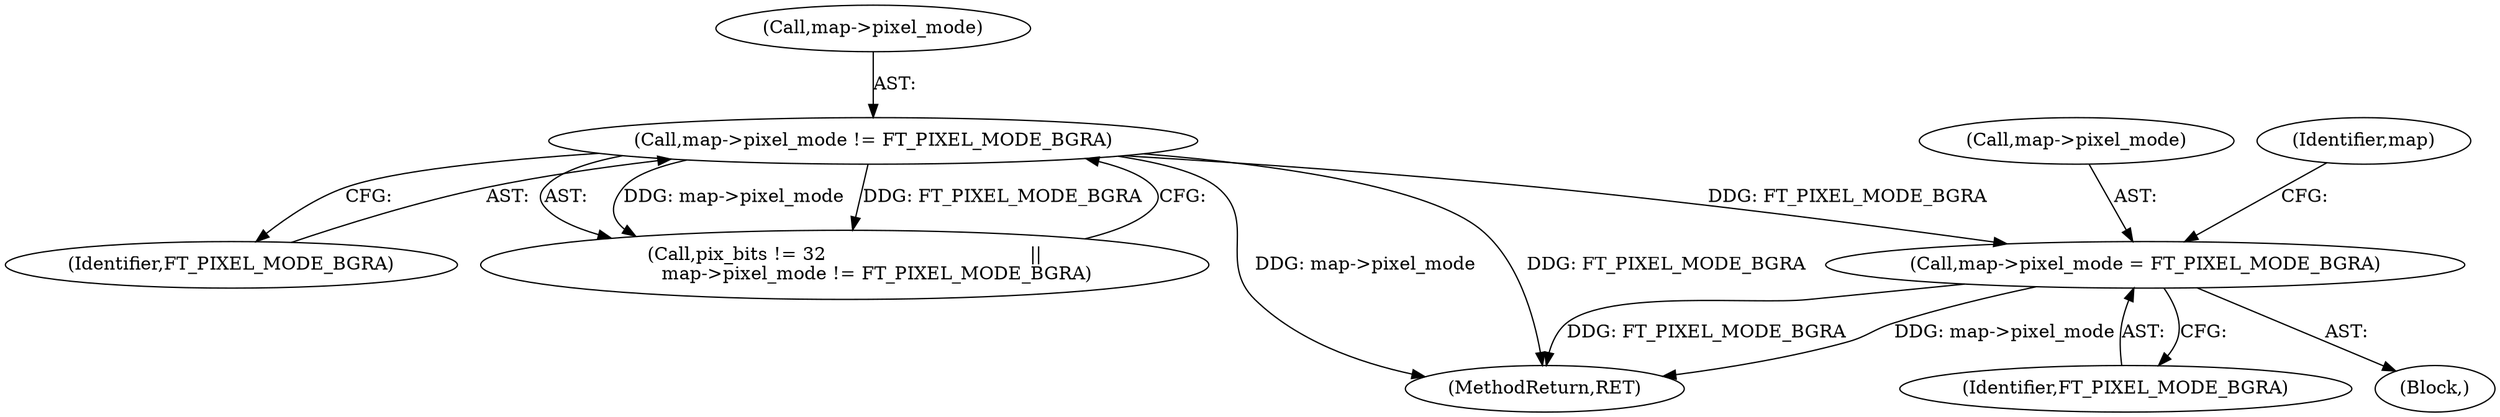 digraph "0_savannah_b3500af717010137046ec4076d1e1c0641e33727_6@pointer" {
"1000328" [label="(Call,map->pixel_mode = FT_PIXEL_MODE_BGRA)"];
"1000190" [label="(Call,map->pixel_mode != FT_PIXEL_MODE_BGRA)"];
"1000329" [label="(Call,map->pixel_mode)"];
"1000546" [label="(MethodReturn,RET)"];
"1000335" [label="(Identifier,map)"];
"1000194" [label="(Identifier,FT_PIXEL_MODE_BGRA)"];
"1000328" [label="(Call,map->pixel_mode = FT_PIXEL_MODE_BGRA)"];
"1000298" [label="(Block,)"];
"1000191" [label="(Call,map->pixel_mode)"];
"1000186" [label="(Call,pix_bits != 32                                   ||\n           map->pixel_mode != FT_PIXEL_MODE_BGRA)"];
"1000190" [label="(Call,map->pixel_mode != FT_PIXEL_MODE_BGRA)"];
"1000332" [label="(Identifier,FT_PIXEL_MODE_BGRA)"];
"1000328" -> "1000298"  [label="AST: "];
"1000328" -> "1000332"  [label="CFG: "];
"1000329" -> "1000328"  [label="AST: "];
"1000332" -> "1000328"  [label="AST: "];
"1000335" -> "1000328"  [label="CFG: "];
"1000328" -> "1000546"  [label="DDG: FT_PIXEL_MODE_BGRA"];
"1000328" -> "1000546"  [label="DDG: map->pixel_mode"];
"1000190" -> "1000328"  [label="DDG: FT_PIXEL_MODE_BGRA"];
"1000190" -> "1000186"  [label="AST: "];
"1000190" -> "1000194"  [label="CFG: "];
"1000191" -> "1000190"  [label="AST: "];
"1000194" -> "1000190"  [label="AST: "];
"1000186" -> "1000190"  [label="CFG: "];
"1000190" -> "1000546"  [label="DDG: FT_PIXEL_MODE_BGRA"];
"1000190" -> "1000546"  [label="DDG: map->pixel_mode"];
"1000190" -> "1000186"  [label="DDG: map->pixel_mode"];
"1000190" -> "1000186"  [label="DDG: FT_PIXEL_MODE_BGRA"];
}
